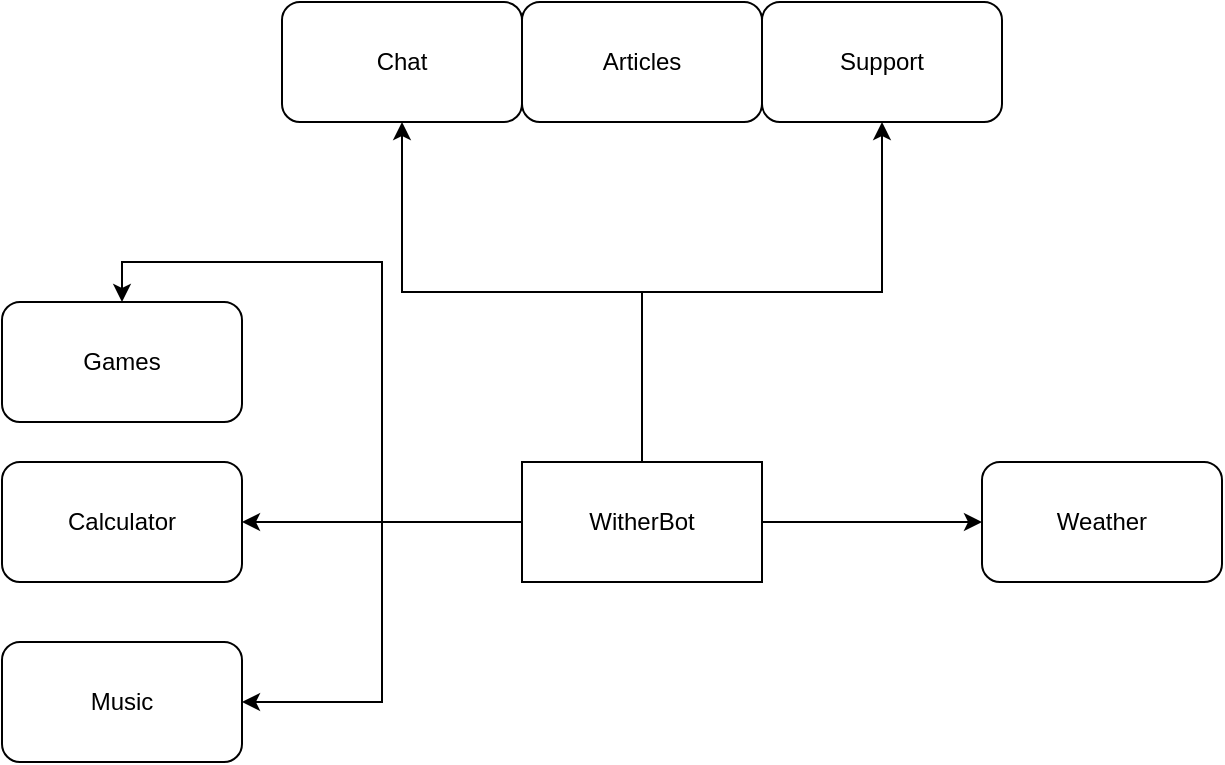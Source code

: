 <mxfile version="14.6.10" type="github">
  <diagram id="00MdXnSWmAbsjQfJCBeG" name="Page-1">
    <mxGraphModel dx="1102" dy="585" grid="1" gridSize="10" guides="1" tooltips="1" connect="1" arrows="1" fold="1" page="1" pageScale="1" pageWidth="827" pageHeight="1169" math="0" shadow="0">
      <root>
        <mxCell id="0" />
        <mxCell id="1" parent="0" />
        <mxCell id="6gAh_pzCnlOw75f1ds9j-4" style="edgeStyle=orthogonalEdgeStyle;rounded=0;orthogonalLoop=1;jettySize=auto;html=1;" edge="1" parent="1" source="6gAh_pzCnlOw75f1ds9j-1" target="6gAh_pzCnlOw75f1ds9j-5">
          <mxGeometry relative="1" as="geometry">
            <mxPoint x="260" y="310" as="targetPoint" />
          </mxGeometry>
        </mxCell>
        <mxCell id="6gAh_pzCnlOw75f1ds9j-6" style="edgeStyle=orthogonalEdgeStyle;rounded=0;orthogonalLoop=1;jettySize=auto;html=1;" edge="1" parent="1" source="6gAh_pzCnlOw75f1ds9j-1" target="6gAh_pzCnlOw75f1ds9j-7">
          <mxGeometry relative="1" as="geometry">
            <mxPoint x="550" y="310" as="targetPoint" />
          </mxGeometry>
        </mxCell>
        <mxCell id="6gAh_pzCnlOw75f1ds9j-11" style="edgeStyle=orthogonalEdgeStyle;rounded=0;orthogonalLoop=1;jettySize=auto;html=1;entryX=0.5;entryY=0;entryDx=0;entryDy=0;" edge="1" parent="1" source="6gAh_pzCnlOw75f1ds9j-1" target="6gAh_pzCnlOw75f1ds9j-10">
          <mxGeometry relative="1" as="geometry" />
        </mxCell>
        <mxCell id="6gAh_pzCnlOw75f1ds9j-16" style="edgeStyle=orthogonalEdgeStyle;rounded=0;orthogonalLoop=1;jettySize=auto;html=1;entryX=1;entryY=0.5;entryDx=0;entryDy=0;" edge="1" parent="1" source="6gAh_pzCnlOw75f1ds9j-1" target="6gAh_pzCnlOw75f1ds9j-8">
          <mxGeometry relative="1" as="geometry" />
        </mxCell>
        <mxCell id="6gAh_pzCnlOw75f1ds9j-18" style="edgeStyle=orthogonalEdgeStyle;rounded=0;orthogonalLoop=1;jettySize=auto;html=1;" edge="1" parent="1" source="6gAh_pzCnlOw75f1ds9j-1" target="6gAh_pzCnlOw75f1ds9j-3">
          <mxGeometry relative="1" as="geometry" />
        </mxCell>
        <mxCell id="6gAh_pzCnlOw75f1ds9j-19" style="edgeStyle=orthogonalEdgeStyle;rounded=0;orthogonalLoop=1;jettySize=auto;html=1;entryX=0.5;entryY=1;entryDx=0;entryDy=0;" edge="1" parent="1" source="6gAh_pzCnlOw75f1ds9j-1" target="6gAh_pzCnlOw75f1ds9j-12">
          <mxGeometry relative="1" as="geometry" />
        </mxCell>
        <mxCell id="6gAh_pzCnlOw75f1ds9j-1" value="WitherBot" style="rounded=0;whiteSpace=wrap;html=1;" vertex="1" parent="1">
          <mxGeometry x="370" y="280" width="120" height="60" as="geometry" />
        </mxCell>
        <mxCell id="6gAh_pzCnlOw75f1ds9j-3" value="Chat" style="rounded=1;whiteSpace=wrap;html=1;" vertex="1" parent="1">
          <mxGeometry x="250" y="50" width="120" height="60" as="geometry" />
        </mxCell>
        <mxCell id="6gAh_pzCnlOw75f1ds9j-5" value="Calculator" style="rounded=1;whiteSpace=wrap;html=1;" vertex="1" parent="1">
          <mxGeometry x="110" y="280" width="120" height="60" as="geometry" />
        </mxCell>
        <mxCell id="6gAh_pzCnlOw75f1ds9j-7" value="Weather" style="rounded=1;whiteSpace=wrap;html=1;" vertex="1" parent="1">
          <mxGeometry x="600" y="280" width="120" height="60" as="geometry" />
        </mxCell>
        <mxCell id="6gAh_pzCnlOw75f1ds9j-8" value="Music" style="rounded=1;whiteSpace=wrap;html=1;" vertex="1" parent="1">
          <mxGeometry x="110" y="370" width="120" height="60" as="geometry" />
        </mxCell>
        <mxCell id="6gAh_pzCnlOw75f1ds9j-12" value="Support" style="rounded=1;whiteSpace=wrap;html=1;" vertex="1" parent="1">
          <mxGeometry x="490" y="50" width="120" height="60" as="geometry" />
        </mxCell>
        <mxCell id="6gAh_pzCnlOw75f1ds9j-10" value="Games" style="rounded=1;whiteSpace=wrap;html=1;" vertex="1" parent="1">
          <mxGeometry x="110" y="200" width="120" height="60" as="geometry" />
        </mxCell>
        <mxCell id="6gAh_pzCnlOw75f1ds9j-20" value="Articles" style="rounded=1;whiteSpace=wrap;html=1;" vertex="1" parent="1">
          <mxGeometry x="370" y="50" width="120" height="60" as="geometry" />
        </mxCell>
      </root>
    </mxGraphModel>
  </diagram>
</mxfile>
